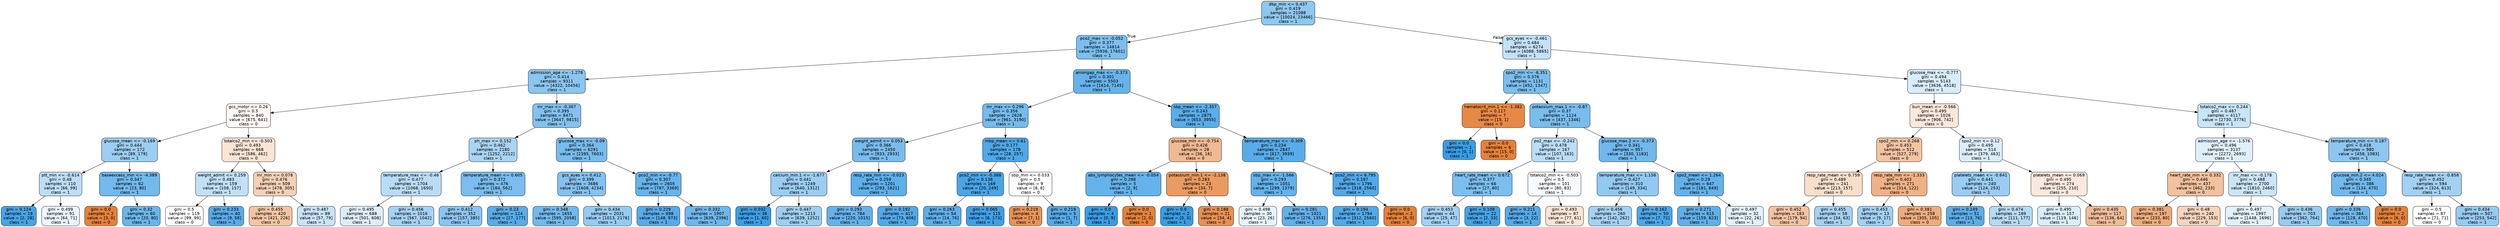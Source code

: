 digraph Tree {
node [shape=box, style="filled, rounded", color="black", fontname="helvetica"] ;
edge [fontname="helvetica"] ;
0 [label="dbp_min <= 0.437\ngini = 0.419\nsamples = 21088\nvalue = [10024, 23466]\nclass = 1", fillcolor="#8ec7f0"] ;
1 [label="pco2_max <= -0.052\ngini = 0.377\nsamples = 14814\nvalue = [5936, 17601]\nclass = 1", fillcolor="#7cbeee"] ;
0 -> 1 [labeldistance=2.5, labelangle=45, headlabel="True"] ;
2 [label="admission_age <= -1.278\ngini = 0.414\nsamples = 9311\nvalue = [4322, 10456]\nclass = 1", fillcolor="#8bc6f0"] ;
1 -> 2 ;
3 [label="gcs_motor <= 0.26\ngini = 0.5\nsamples = 840\nvalue = [675, 641]\nclass = 0", fillcolor="#fef9f5"] ;
2 -> 3 ;
4 [label="glucose_mean <= -0.169\ngini = 0.444\nsamples = 172\nvalue = [89, 179]\nclass = 1", fillcolor="#9bcef2"] ;
3 -> 4 ;
5 [label="ptt_min <= -0.614\ngini = 0.48\nsamples = 110\nvalue = [66, 99]\nclass = 1", fillcolor="#bddef6"] ;
4 -> 5 ;
6 [label="gini = 0.124\nsamples = 19\nvalue = [2, 28]\nclass = 1", fillcolor="#47a4e7"] ;
5 -> 6 ;
7 [label="gini = 0.499\nsamples = 91\nvalue = [64, 71]\nclass = 1", fillcolor="#ebf5fc"] ;
5 -> 7 ;
8 [label="baseexcess_min <= -4.389\ngini = 0.347\nsamples = 62\nvalue = [23, 80]\nclass = 1", fillcolor="#72b9ec"] ;
4 -> 8 ;
9 [label="gini = 0.0\nsamples = 2\nvalue = [3, 0]\nclass = 0", fillcolor="#e58139"] ;
8 -> 9 ;
10 [label="gini = 0.32\nsamples = 60\nvalue = [20, 80]\nclass = 1", fillcolor="#6ab6ec"] ;
8 -> 10 ;
11 [label="totalco2_min <= -0.503\ngini = 0.493\nsamples = 668\nvalue = [586, 462]\nclass = 0", fillcolor="#f9e4d5"] ;
3 -> 11 ;
12 [label="weight_admit <= 0.259\ngini = 0.483\nsamples = 159\nvalue = [108, 157]\nclass = 1", fillcolor="#c1e0f7"] ;
11 -> 12 ;
13 [label="gini = 0.5\nsamples = 119\nvalue = [99, 99]\nclass = 0", fillcolor="#ffffff"] ;
12 -> 13 ;
14 [label="gini = 0.233\nsamples = 40\nvalue = [9, 58]\nclass = 1", fillcolor="#58ace9"] ;
12 -> 14 ;
15 [label="inr_min <= 0.078\ngini = 0.476\nsamples = 509\nvalue = [478, 305]\nclass = 0", fillcolor="#f6d1b7"] ;
11 -> 15 ;
16 [label="gini = 0.455\nsamples = 420\nvalue = [421, 226]\nclass = 0", fillcolor="#f3c5a3"] ;
15 -> 16 ;
17 [label="gini = 0.487\nsamples = 89\nvalue = [57, 79]\nclass = 1", fillcolor="#c8e4f8"] ;
15 -> 17 ;
18 [label="inr_max <= -0.367\ngini = 0.395\nsamples = 8471\nvalue = [3647, 9815]\nclass = 1", fillcolor="#83c1ef"] ;
2 -> 18 ;
19 [label="ph_max <= 0.152\ngini = 0.462\nsamples = 2180\nvalue = [1252, 2212]\nclass = 1", fillcolor="#a9d4f4"] ;
18 -> 19 ;
20 [label="temperature_max <= -0.46\ngini = 0.477\nsamples = 1704\nvalue = [1068, 1650]\nclass = 1", fillcolor="#b9dcf6"] ;
19 -> 20 ;
21 [label="gini = 0.495\nsamples = 688\nvalue = [501, 608]\nclass = 1", fillcolor="#dceefa"] ;
20 -> 21 ;
22 [label="gini = 0.456\nsamples = 1016\nvalue = [567, 1042]\nclass = 1", fillcolor="#a5d2f3"] ;
20 -> 22 ;
23 [label="temperature_mean <= 0.605\ngini = 0.372\nsamples = 476\nvalue = [184, 562]\nclass = 1", fillcolor="#7abdee"] ;
19 -> 23 ;
24 [label="gini = 0.412\nsamples = 352\nvalue = [157, 385]\nclass = 1", fillcolor="#8ac5f0"] ;
23 -> 24 ;
25 [label="gini = 0.23\nsamples = 124\nvalue = [27, 177]\nclass = 1", fillcolor="#57ace9"] ;
23 -> 25 ;
26 [label="glucose_max <= -0.09\ngini = 0.364\nsamples = 6291\nvalue = [2395, 7603]\nclass = 1", fillcolor="#77bced"] ;
18 -> 26 ;
27 [label="gcs_eyes <= 0.412\ngini = 0.399\nsamples = 3686\nvalue = [1608, 4234]\nclass = 1", fillcolor="#84c2ef"] ;
26 -> 27 ;
28 [label="gini = 0.348\nsamples = 1655\nvalue = [595, 2058]\nclass = 1", fillcolor="#72b9ed"] ;
27 -> 28 ;
29 [label="gini = 0.434\nsamples = 2031\nvalue = [1013, 2176]\nclass = 1", fillcolor="#95cbf1"] ;
27 -> 29 ;
30 [label="pco2_min <= -0.77\ngini = 0.307\nsamples = 2605\nvalue = [787, 3369]\nclass = 1", fillcolor="#67b4eb"] ;
26 -> 30 ;
31 [label="gini = 0.229\nsamples = 698\nvalue = [148, 973]\nclass = 1", fillcolor="#57ace9"] ;
30 -> 31 ;
32 [label="gini = 0.332\nsamples = 1907\nvalue = [639, 2396]\nclass = 1", fillcolor="#6eb7ec"] ;
30 -> 32 ;
33 [label="aniongap_max <= -0.373\ngini = 0.301\nsamples = 5503\nvalue = [1614, 7145]\nclass = 1", fillcolor="#66b3eb"] ;
1 -> 33 ;
34 [label="inr_max <= 0.296\ngini = 0.356\nsamples = 2628\nvalue = [961, 3190]\nclass = 1", fillcolor="#75bbed"] ;
33 -> 34 ;
35 [label="weight_admit <= 0.053\ngini = 0.366\nsamples = 2450\nvalue = [933, 2933]\nclass = 1", fillcolor="#78bced"] ;
34 -> 35 ;
36 [label="calcium_min.1 <= -1.677\ngini = 0.441\nsamples = 1249\nvalue = [640, 1312]\nclass = 1", fillcolor="#9acdf2"] ;
35 -> 36 ;
37 [label="gini = 0.032\nsamples = 36\nvalue = [1, 60]\nclass = 1", fillcolor="#3c9fe5"] ;
36 -> 37 ;
38 [label="gini = 0.447\nsamples = 1213\nvalue = [639, 1252]\nclass = 1", fillcolor="#9ecff2"] ;
36 -> 38 ;
39 [label="resp_rate_min <= -0.023\ngini = 0.259\nsamples = 1201\nvalue = [293, 1621]\nclass = 1", fillcolor="#5dafea"] ;
35 -> 39 ;
40 [label="gini = 0.293\nsamples = 784\nvalue = [220, 1015]\nclass = 1", fillcolor="#64b2eb"] ;
39 -> 40 ;
41 [label="gini = 0.192\nsamples = 417\nvalue = [73, 606]\nclass = 1", fillcolor="#51a9e8"] ;
39 -> 41 ;
42 [label="mbp_mean <= 0.61\ngini = 0.177\nsamples = 178\nvalue = [28, 257]\nclass = 1", fillcolor="#4fa8e8"] ;
34 -> 42 ;
43 [label="pco2_min <= -0.388\ngini = 0.138\nsamples = 169\nvalue = [20, 249]\nclass = 1", fillcolor="#49a5e7"] ;
42 -> 43 ;
44 [label="gini = 0.263\nsamples = 54\nvalue = [14, 76]\nclass = 1", fillcolor="#5dafea"] ;
43 -> 44 ;
45 [label="gini = 0.065\nsamples = 115\nvalue = [6, 173]\nclass = 1", fillcolor="#40a0e6"] ;
43 -> 45 ;
46 [label="sbp_min <= 0.033\ngini = 0.5\nsamples = 9\nvalue = [8, 8]\nclass = 0", fillcolor="#ffffff"] ;
42 -> 46 ;
47 [label="gini = 0.219\nsamples = 4\nvalue = [7, 1]\nclass = 0", fillcolor="#e99355"] ;
46 -> 47 ;
48 [label="gini = 0.219\nsamples = 5\nvalue = [1, 7]\nclass = 1", fillcolor="#55abe9"] ;
46 -> 48 ;
49 [label="sbp_mean <= -2.357\ngini = 0.243\nsamples = 2875\nvalue = [653, 3955]\nclass = 1", fillcolor="#5aade9"] ;
33 -> 49 ;
50 [label="glucose_min <= -0.754\ngini = 0.426\nsamples = 28\nvalue = [36, 16]\nclass = 0", fillcolor="#f1b991"] ;
49 -> 50 ;
51 [label="abs_lymphocytes_mean <= -0.054\ngini = 0.298\nsamples = 5\nvalue = [2, 9]\nclass = 1", fillcolor="#65b3eb"] ;
50 -> 51 ;
52 [label="gini = 0.0\nsamples = 4\nvalue = [0, 9]\nclass = 1", fillcolor="#399de5"] ;
51 -> 52 ;
53 [label="gini = 0.0\nsamples = 1\nvalue = [2, 0]\nclass = 0", fillcolor="#e58139"] ;
51 -> 53 ;
54 [label="potassium_min.1 <= -2.138\ngini = 0.283\nsamples = 23\nvalue = [34, 7]\nclass = 0", fillcolor="#ea9b62"] ;
50 -> 54 ;
55 [label="gini = 0.0\nsamples = 2\nvalue = [0, 3]\nclass = 1", fillcolor="#399de5"] ;
54 -> 55 ;
56 [label="gini = 0.188\nsamples = 21\nvalue = [34, 4]\nclass = 0", fillcolor="#e89050"] ;
54 -> 56 ;
57 [label="temperature_max <= -0.309\ngini = 0.234\nsamples = 2847\nvalue = [617, 3939]\nclass = 1", fillcolor="#58ace9"] ;
49 -> 57 ;
58 [label="sbp_max <= -1.566\ngini = 0.293\nsamples = 1051\nvalue = [299, 1379]\nclass = 1", fillcolor="#64b2eb"] ;
57 -> 58 ;
59 [label="gini = 0.498\nsamples = 30\nvalue = [23, 26]\nclass = 1", fillcolor="#e8f4fc"] ;
58 -> 59 ;
60 [label="gini = 0.281\nsamples = 1021\nvalue = [276, 1353]\nclass = 1", fillcolor="#61b1ea"] ;
58 -> 60 ;
61 [label="pco2_min <= 6.795\ngini = 0.197\nsamples = 1796\nvalue = [318, 2560]\nclass = 1", fillcolor="#52a9e8"] ;
57 -> 61 ;
62 [label="gini = 0.194\nsamples = 1794\nvalue = [312, 2560]\nclass = 1", fillcolor="#51a9e8"] ;
61 -> 62 ;
63 [label="gini = 0.0\nsamples = 2\nvalue = [6, 0]\nclass = 0", fillcolor="#e58139"] ;
61 -> 63 ;
64 [label="gcs_eyes <= -0.461\ngini = 0.484\nsamples = 6274\nvalue = [4088, 5865]\nclass = 1", fillcolor="#c3e1f7"] ;
0 -> 64 [labeldistance=2.5, labelangle=-45, headlabel="False"] ;
65 [label="spo2_min <= -6.351\ngini = 0.376\nsamples = 1131\nvalue = [452, 1347]\nclass = 1", fillcolor="#7bbeee"] ;
64 -> 65 ;
66 [label="hematocrit_min.1 <= -1.382\ngini = 0.117\nsamples = 7\nvalue = [15, 1]\nclass = 0", fillcolor="#e78946"] ;
65 -> 66 ;
67 [label="gini = 0.0\nsamples = 1\nvalue = [0, 1]\nclass = 1", fillcolor="#399de5"] ;
66 -> 67 ;
68 [label="gini = 0.0\nsamples = 6\nvalue = [15, 0]\nclass = 0", fillcolor="#e58139"] ;
66 -> 68 ;
69 [label="potassium_max.1 <= -0.87\ngini = 0.37\nsamples = 1124\nvalue = [437, 1346]\nclass = 1", fillcolor="#79bded"] ;
65 -> 69 ;
70 [label="po2_max <= -0.242\ngini = 0.478\nsamples = 167\nvalue = [107, 163]\nclass = 1", fillcolor="#bbddf6"] ;
69 -> 70 ;
71 [label="heart_rate_mean <= 0.672\ngini = 0.377\nsamples = 66\nvalue = [27, 80]\nclass = 1", fillcolor="#7cbeee"] ;
70 -> 71 ;
72 [label="gini = 0.453\nsamples = 44\nvalue = [25, 47]\nclass = 1", fillcolor="#a2d1f3"] ;
71 -> 72 ;
73 [label="gini = 0.108\nsamples = 22\nvalue = [2, 33]\nclass = 1", fillcolor="#45a3e7"] ;
71 -> 73 ;
74 [label="totalco2_min <= -0.503\ngini = 0.5\nsamples = 101\nvalue = [80, 83]\nclass = 1", fillcolor="#f8fbfe"] ;
70 -> 74 ;
75 [label="gini = 0.211\nsamples = 14\nvalue = [3, 22]\nclass = 1", fillcolor="#54aae9"] ;
74 -> 75 ;
76 [label="gini = 0.493\nsamples = 87\nvalue = [77, 61]\nclass = 0", fillcolor="#fae5d6"] ;
74 -> 76 ;
77 [label="glucose_max.2 <= -0.373\ngini = 0.341\nsamples = 957\nvalue = [330, 1183]\nclass = 1", fillcolor="#70b8ec"] ;
69 -> 77 ;
78 [label="temperature_max <= 1.158\ngini = 0.427\nsamples = 310\nvalue = [149, 334]\nclass = 1", fillcolor="#91c9f1"] ;
77 -> 78 ;
79 [label="gini = 0.456\nsamples = 260\nvalue = [142, 262]\nclass = 1", fillcolor="#a4d2f3"] ;
78 -> 79 ;
80 [label="gini = 0.162\nsamples = 50\nvalue = [7, 72]\nclass = 1", fillcolor="#4ca7e8"] ;
78 -> 80 ;
81 [label="spo2_mean <= 1.264\ngini = 0.29\nsamples = 647\nvalue = [181, 849]\nclass = 1", fillcolor="#63b2eb"] ;
77 -> 81 ;
82 [label="gini = 0.271\nsamples = 615\nvalue = [159, 823]\nclass = 1", fillcolor="#5fb0ea"] ;
81 -> 82 ;
83 [label="gini = 0.497\nsamples = 32\nvalue = [22, 26]\nclass = 1", fillcolor="#e1f0fb"] ;
81 -> 83 ;
84 [label="glucose_max <= -0.777\ngini = 0.494\nsamples = 5143\nvalue = [3636, 4518]\nclass = 1", fillcolor="#d8ecfa"] ;
64 -> 84 ;
85 [label="bun_mean <= -0.566\ngini = 0.495\nsamples = 1026\nvalue = [906, 742]\nclass = 0", fillcolor="#fae8db"] ;
84 -> 85 ;
86 [label="spo2_min <= 0.268\ngini = 0.453\nsamples = 512\nvalue = [527, 279]\nclass = 0", fillcolor="#f3c4a2"] ;
85 -> 86 ;
87 [label="resp_rate_mean <= 0.759\ngini = 0.489\nsamples = 241\nvalue = [213, 157]\nclass = 0", fillcolor="#f8decb"] ;
86 -> 87 ;
88 [label="gini = 0.452\nsamples = 183\nvalue = [179, 94]\nclass = 0", fillcolor="#f3c3a1"] ;
87 -> 88 ;
89 [label="gini = 0.455\nsamples = 58\nvalue = [34, 63]\nclass = 1", fillcolor="#a4d2f3"] ;
87 -> 89 ;
90 [label="resp_rate_min <= -1.333\ngini = 0.403\nsamples = 271\nvalue = [314, 122]\nclass = 0", fillcolor="#efb286"] ;
86 -> 90 ;
91 [label="gini = 0.453\nsamples = 13\nvalue = [9, 17]\nclass = 1", fillcolor="#a2d1f3"] ;
90 -> 91 ;
92 [label="gini = 0.381\nsamples = 258\nvalue = [305, 105]\nclass = 0", fillcolor="#eeac7d"] ;
90 -> 92 ;
93 [label="spo2_min <= 0.12\ngini = 0.495\nsamples = 514\nvalue = [379, 463]\nclass = 1", fillcolor="#dbedfa"] ;
85 -> 93 ;
94 [label="platelets_mean <= -0.641\ngini = 0.441\nsamples = 240\nvalue = [124, 253]\nclass = 1", fillcolor="#9acdf2"] ;
93 -> 94 ;
95 [label="gini = 0.249\nsamples = 51\nvalue = [13, 76]\nclass = 1", fillcolor="#5baee9"] ;
94 -> 95 ;
96 [label="gini = 0.474\nsamples = 189\nvalue = [111, 177]\nclass = 1", fillcolor="#b5daf5"] ;
94 -> 96 ;
97 [label="platelets_mean <= 0.069\ngini = 0.495\nsamples = 274\nvalue = [255, 210]\nclass = 0", fillcolor="#fae9dc"] ;
93 -> 97 ;
98 [label="gini = 0.495\nsamples = 157\nvalue = [119, 146]\nclass = 1", fillcolor="#daedfa"] ;
97 -> 98 ;
99 [label="gini = 0.435\nsamples = 117\nvalue = [136, 64]\nclass = 0", fillcolor="#f1bc96"] ;
97 -> 99 ;
100 [label="totalco2_max <= 0.244\ngini = 0.487\nsamples = 4117\nvalue = [2730, 3776]\nclass = 1", fillcolor="#c8e4f8"] ;
84 -> 100 ;
101 [label="admission_age <= -1.576\ngini = 0.496\nsamples = 3137\nvalue = [2272, 2693]\nclass = 1", fillcolor="#e0f0fb"] ;
100 -> 101 ;
102 [label="heart_rate_min <= 0.332\ngini = 0.446\nsamples = 437\nvalue = [462, 233]\nclass = 0", fillcolor="#f2c19d"] ;
101 -> 102 ;
103 [label="gini = 0.381\nsamples = 197\nvalue = [233, 80]\nclass = 0", fillcolor="#eeac7d"] ;
102 -> 103 ;
104 [label="gini = 0.48\nsamples = 240\nvalue = [229, 153]\nclass = 0", fillcolor="#f6d5bd"] ;
102 -> 104 ;
105 [label="inr_max <= -0.178\ngini = 0.488\nsamples = 2700\nvalue = [1810, 2460]\nclass = 1", fillcolor="#cbe5f8"] ;
101 -> 105 ;
106 [label="gini = 0.497\nsamples = 1997\nvalue = [1448, 1696]\nclass = 1", fillcolor="#e2f1fb"] ;
105 -> 106 ;
107 [label="gini = 0.436\nsamples = 703\nvalue = [362, 764]\nclass = 1", fillcolor="#97cbf1"] ;
105 -> 107 ;
108 [label="temperature_min <= 0.187\ngini = 0.418\nsamples = 980\nvalue = [458, 1083]\nclass = 1", fillcolor="#8dc6f0"] ;
100 -> 108 ;
109 [label="glucose_min.2 <= 4.024\ngini = 0.345\nsamples = 386\nvalue = [134, 470]\nclass = 1", fillcolor="#71b9ec"] ;
108 -> 109 ;
110 [label="gini = 0.336\nsamples = 384\nvalue = [128, 470]\nclass = 1", fillcolor="#6fb8ec"] ;
109 -> 110 ;
111 [label="gini = 0.0\nsamples = 2\nvalue = [6, 0]\nclass = 0", fillcolor="#e58139"] ;
109 -> 111 ;
112 [label="resp_rate_mean <= -0.858\ngini = 0.452\nsamples = 594\nvalue = [324, 613]\nclass = 1", fillcolor="#a2d1f3"] ;
108 -> 112 ;
113 [label="gini = 0.5\nsamples = 87\nvalue = [71, 71]\nclass = 0", fillcolor="#ffffff"] ;
112 -> 113 ;
114 [label="gini = 0.434\nsamples = 507\nvalue = [253, 542]\nclass = 1", fillcolor="#95cbf1"] ;
112 -> 114 ;
}